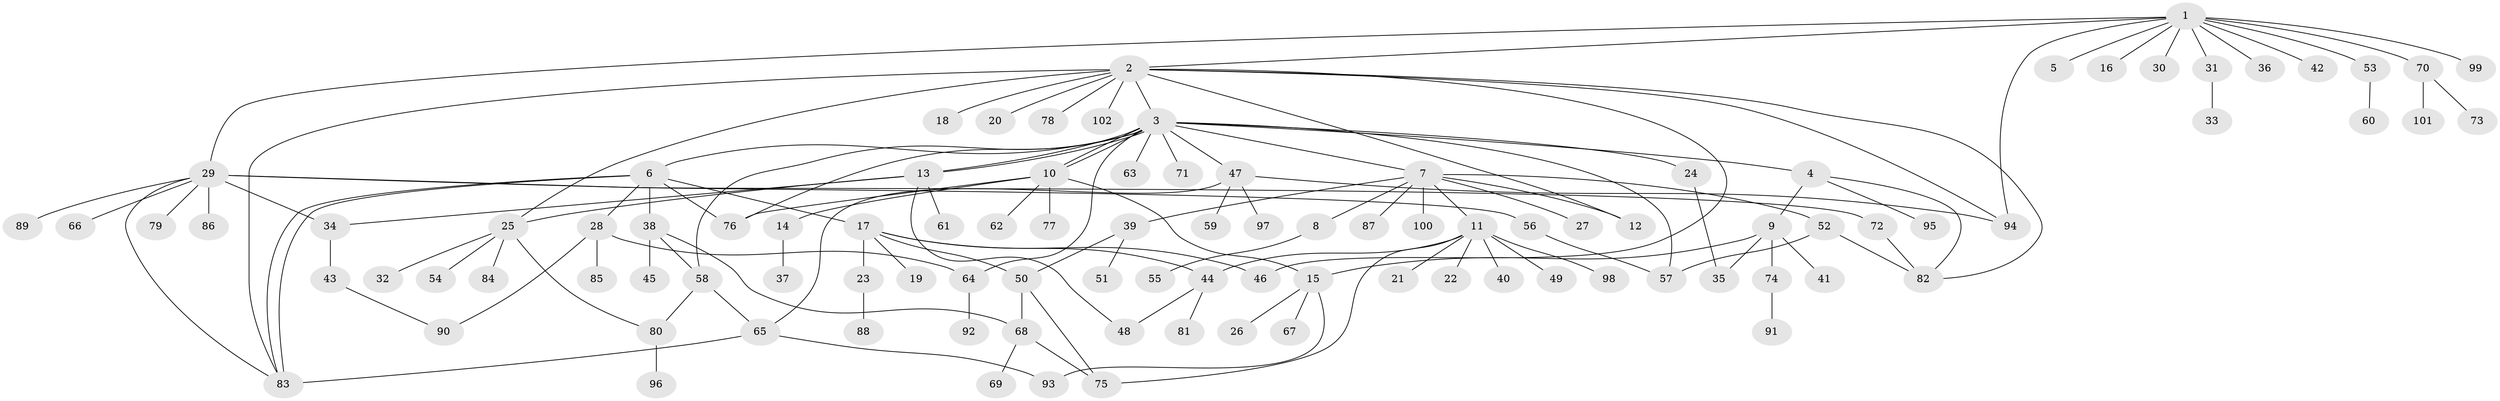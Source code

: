 // coarse degree distribution, {11: 0.025974025974025976, 12: 0.012987012987012988, 18: 0.012987012987012988, 7: 0.025974025974025976, 1: 0.5714285714285714, 8: 0.012987012987012988, 10: 0.012987012987012988, 2: 0.09090909090909091, 5: 0.05194805194805195, 4: 0.06493506493506493, 3: 0.1038961038961039, 6: 0.012987012987012988}
// Generated by graph-tools (version 1.1) at 2025/51/02/27/25 19:51:57]
// undirected, 102 vertices, 134 edges
graph export_dot {
graph [start="1"]
  node [color=gray90,style=filled];
  1;
  2;
  3;
  4;
  5;
  6;
  7;
  8;
  9;
  10;
  11;
  12;
  13;
  14;
  15;
  16;
  17;
  18;
  19;
  20;
  21;
  22;
  23;
  24;
  25;
  26;
  27;
  28;
  29;
  30;
  31;
  32;
  33;
  34;
  35;
  36;
  37;
  38;
  39;
  40;
  41;
  42;
  43;
  44;
  45;
  46;
  47;
  48;
  49;
  50;
  51;
  52;
  53;
  54;
  55;
  56;
  57;
  58;
  59;
  60;
  61;
  62;
  63;
  64;
  65;
  66;
  67;
  68;
  69;
  70;
  71;
  72;
  73;
  74;
  75;
  76;
  77;
  78;
  79;
  80;
  81;
  82;
  83;
  84;
  85;
  86;
  87;
  88;
  89;
  90;
  91;
  92;
  93;
  94;
  95;
  96;
  97;
  98;
  99;
  100;
  101;
  102;
  1 -- 2;
  1 -- 5;
  1 -- 16;
  1 -- 29;
  1 -- 30;
  1 -- 31;
  1 -- 36;
  1 -- 42;
  1 -- 53;
  1 -- 70;
  1 -- 94;
  1 -- 99;
  2 -- 3;
  2 -- 12;
  2 -- 18;
  2 -- 20;
  2 -- 25;
  2 -- 46;
  2 -- 78;
  2 -- 82;
  2 -- 83;
  2 -- 94;
  2 -- 102;
  3 -- 4;
  3 -- 6;
  3 -- 7;
  3 -- 10;
  3 -- 10;
  3 -- 13;
  3 -- 13;
  3 -- 24;
  3 -- 47;
  3 -- 57;
  3 -- 58;
  3 -- 63;
  3 -- 64;
  3 -- 71;
  3 -- 76;
  4 -- 9;
  4 -- 82;
  4 -- 95;
  6 -- 17;
  6 -- 28;
  6 -- 38;
  6 -- 76;
  6 -- 83;
  6 -- 83;
  7 -- 8;
  7 -- 11;
  7 -- 12;
  7 -- 27;
  7 -- 39;
  7 -- 52;
  7 -- 87;
  7 -- 100;
  8 -- 55;
  9 -- 15;
  9 -- 35;
  9 -- 41;
  9 -- 74;
  10 -- 14;
  10 -- 15;
  10 -- 62;
  10 -- 76;
  10 -- 77;
  11 -- 21;
  11 -- 22;
  11 -- 40;
  11 -- 44;
  11 -- 49;
  11 -- 75;
  11 -- 98;
  13 -- 25;
  13 -- 34;
  13 -- 48;
  13 -- 61;
  14 -- 37;
  15 -- 26;
  15 -- 67;
  15 -- 93;
  17 -- 19;
  17 -- 23;
  17 -- 44;
  17 -- 46;
  17 -- 50;
  23 -- 88;
  24 -- 35;
  25 -- 32;
  25 -- 54;
  25 -- 80;
  25 -- 84;
  28 -- 64;
  28 -- 85;
  28 -- 90;
  29 -- 34;
  29 -- 56;
  29 -- 66;
  29 -- 72;
  29 -- 79;
  29 -- 83;
  29 -- 86;
  29 -- 89;
  31 -- 33;
  34 -- 43;
  38 -- 45;
  38 -- 58;
  38 -- 68;
  39 -- 50;
  39 -- 51;
  43 -- 90;
  44 -- 48;
  44 -- 81;
  47 -- 59;
  47 -- 65;
  47 -- 94;
  47 -- 97;
  50 -- 68;
  50 -- 75;
  52 -- 57;
  52 -- 82;
  53 -- 60;
  56 -- 57;
  58 -- 65;
  58 -- 80;
  64 -- 92;
  65 -- 83;
  65 -- 93;
  68 -- 69;
  68 -- 75;
  70 -- 73;
  70 -- 101;
  72 -- 82;
  74 -- 91;
  80 -- 96;
}
